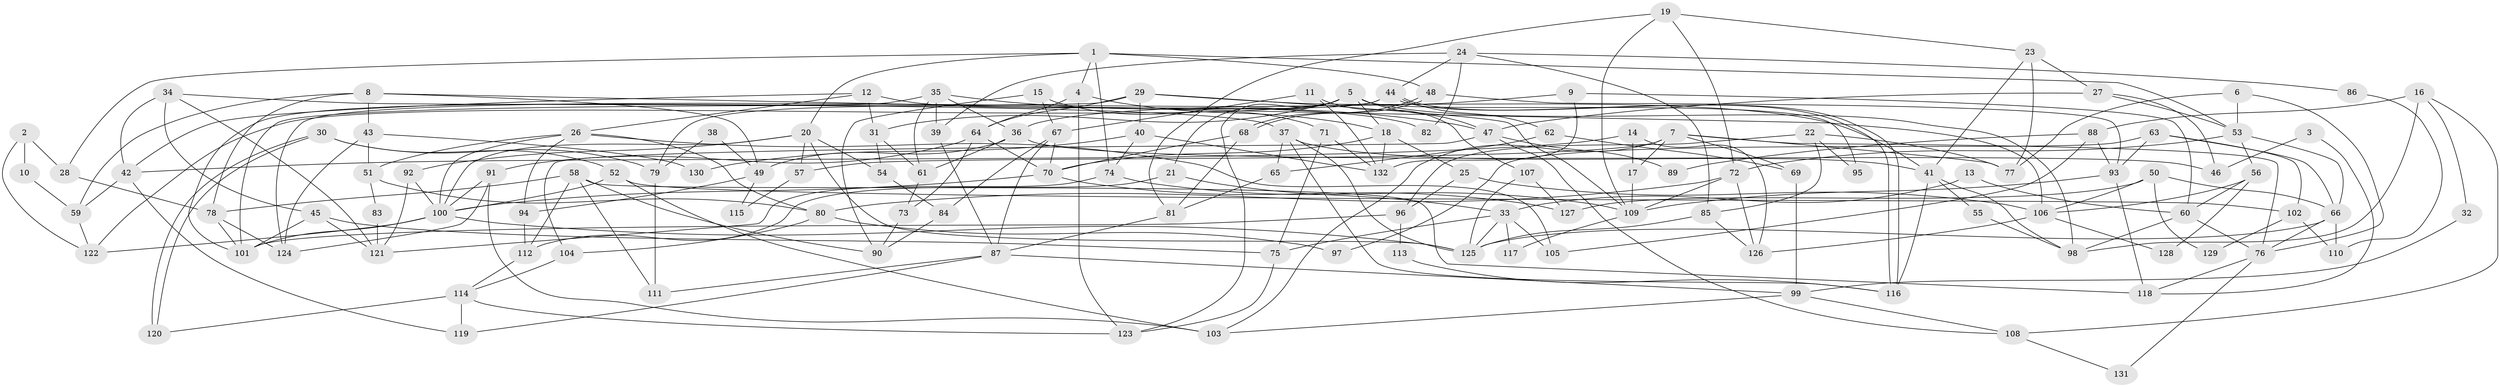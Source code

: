 // coarse degree distribution, {6: 0.11956521739130435, 3: 0.22826086956521738, 2: 0.11956521739130435, 4: 0.2391304347826087, 13: 0.021739130434782608, 9: 0.043478260869565216, 5: 0.13043478260869565, 7: 0.043478260869565216, 8: 0.03260869565217391, 15: 0.010869565217391304, 10: 0.010869565217391304}
// Generated by graph-tools (version 1.1) at 2025/18/03/04/25 18:18:40]
// undirected, 132 vertices, 264 edges
graph export_dot {
graph [start="1"]
  node [color=gray90,style=filled];
  1;
  2;
  3;
  4;
  5;
  6;
  7;
  8;
  9;
  10;
  11;
  12;
  13;
  14;
  15;
  16;
  17;
  18;
  19;
  20;
  21;
  22;
  23;
  24;
  25;
  26;
  27;
  28;
  29;
  30;
  31;
  32;
  33;
  34;
  35;
  36;
  37;
  38;
  39;
  40;
  41;
  42;
  43;
  44;
  45;
  46;
  47;
  48;
  49;
  50;
  51;
  52;
  53;
  54;
  55;
  56;
  57;
  58;
  59;
  60;
  61;
  62;
  63;
  64;
  65;
  66;
  67;
  68;
  69;
  70;
  71;
  72;
  73;
  74;
  75;
  76;
  77;
  78;
  79;
  80;
  81;
  82;
  83;
  84;
  85;
  86;
  87;
  88;
  89;
  90;
  91;
  92;
  93;
  94;
  95;
  96;
  97;
  98;
  99;
  100;
  101;
  102;
  103;
  104;
  105;
  106;
  107;
  108;
  109;
  110;
  111;
  112;
  113;
  114;
  115;
  116;
  117;
  118;
  119;
  120;
  121;
  122;
  123;
  124;
  125;
  126;
  127;
  128;
  129;
  130;
  131;
  132;
  1 -- 48;
  1 -- 4;
  1 -- 20;
  1 -- 28;
  1 -- 53;
  1 -- 74;
  2 -- 122;
  2 -- 28;
  2 -- 10;
  3 -- 46;
  3 -- 118;
  4 -- 123;
  4 -- 64;
  4 -- 18;
  5 -- 122;
  5 -- 18;
  5 -- 21;
  5 -- 31;
  5 -- 47;
  5 -- 95;
  5 -- 98;
  5 -- 123;
  6 -- 76;
  6 -- 77;
  6 -- 53;
  7 -- 17;
  7 -- 76;
  7 -- 57;
  7 -- 69;
  7 -- 77;
  7 -- 103;
  8 -- 106;
  8 -- 78;
  8 -- 43;
  8 -- 49;
  8 -- 59;
  9 -- 36;
  9 -- 132;
  9 -- 60;
  10 -- 59;
  11 -- 107;
  11 -- 67;
  11 -- 132;
  12 -- 42;
  12 -- 26;
  12 -- 31;
  12 -- 82;
  13 -- 60;
  13 -- 33;
  14 -- 126;
  14 -- 42;
  14 -- 17;
  15 -- 71;
  15 -- 67;
  15 -- 90;
  16 -- 108;
  16 -- 98;
  16 -- 32;
  16 -- 88;
  17 -- 109;
  18 -- 132;
  18 -- 25;
  18 -- 70;
  19 -- 23;
  19 -- 109;
  19 -- 72;
  19 -- 81;
  20 -- 100;
  20 -- 54;
  20 -- 57;
  20 -- 92;
  20 -- 125;
  21 -- 112;
  21 -- 33;
  22 -- 77;
  22 -- 85;
  22 -- 95;
  22 -- 96;
  23 -- 27;
  23 -- 41;
  23 -- 77;
  24 -- 39;
  24 -- 44;
  24 -- 82;
  24 -- 85;
  24 -- 86;
  25 -- 96;
  25 -- 106;
  26 -- 100;
  26 -- 80;
  26 -- 51;
  26 -- 94;
  26 -- 105;
  27 -- 47;
  27 -- 53;
  27 -- 46;
  28 -- 78;
  29 -- 109;
  29 -- 41;
  29 -- 40;
  29 -- 64;
  29 -- 101;
  30 -- 120;
  30 -- 120;
  30 -- 79;
  30 -- 52;
  31 -- 54;
  31 -- 61;
  32 -- 99;
  33 -- 125;
  33 -- 75;
  33 -- 105;
  33 -- 117;
  34 -- 121;
  34 -- 37;
  34 -- 42;
  34 -- 45;
  35 -- 101;
  35 -- 47;
  35 -- 36;
  35 -- 39;
  35 -- 61;
  36 -- 61;
  36 -- 46;
  36 -- 49;
  37 -- 41;
  37 -- 125;
  37 -- 65;
  37 -- 116;
  38 -- 49;
  38 -- 79;
  39 -- 87;
  40 -- 74;
  40 -- 130;
  40 -- 132;
  41 -- 116;
  41 -- 98;
  41 -- 55;
  42 -- 119;
  42 -- 59;
  43 -- 124;
  43 -- 51;
  43 -- 130;
  44 -- 124;
  44 -- 116;
  44 -- 116;
  44 -- 62;
  44 -- 79;
  45 -- 101;
  45 -- 75;
  45 -- 121;
  47 -- 104;
  47 -- 89;
  47 -- 108;
  48 -- 93;
  48 -- 68;
  48 -- 68;
  49 -- 94;
  49 -- 115;
  50 -- 66;
  50 -- 106;
  50 -- 127;
  50 -- 129;
  51 -- 80;
  51 -- 83;
  52 -- 103;
  52 -- 100;
  52 -- 102;
  53 -- 56;
  53 -- 66;
  53 -- 72;
  54 -- 84;
  55 -- 98;
  56 -- 106;
  56 -- 60;
  56 -- 128;
  57 -- 115;
  58 -- 90;
  58 -- 118;
  58 -- 78;
  58 -- 111;
  58 -- 112;
  59 -- 122;
  60 -- 76;
  60 -- 98;
  61 -- 73;
  62 -- 65;
  62 -- 69;
  63 -- 66;
  63 -- 93;
  63 -- 97;
  63 -- 102;
  64 -- 91;
  64 -- 70;
  64 -- 73;
  65 -- 81;
  66 -- 125;
  66 -- 76;
  66 -- 110;
  67 -- 84;
  67 -- 70;
  67 -- 87;
  68 -- 70;
  68 -- 81;
  69 -- 99;
  70 -- 100;
  70 -- 127;
  71 -- 75;
  71 -- 132;
  72 -- 80;
  72 -- 109;
  72 -- 126;
  73 -- 90;
  74 -- 121;
  74 -- 109;
  75 -- 123;
  76 -- 118;
  76 -- 131;
  78 -- 101;
  78 -- 124;
  79 -- 111;
  80 -- 97;
  80 -- 104;
  81 -- 87;
  83 -- 121;
  84 -- 90;
  85 -- 125;
  85 -- 126;
  86 -- 110;
  87 -- 99;
  87 -- 111;
  87 -- 119;
  88 -- 105;
  88 -- 89;
  88 -- 93;
  91 -- 100;
  91 -- 103;
  91 -- 124;
  92 -- 100;
  92 -- 121;
  93 -- 109;
  93 -- 118;
  94 -- 112;
  96 -- 101;
  96 -- 113;
  99 -- 103;
  99 -- 108;
  100 -- 101;
  100 -- 122;
  100 -- 125;
  102 -- 110;
  102 -- 129;
  104 -- 114;
  106 -- 126;
  106 -- 128;
  107 -- 125;
  107 -- 127;
  108 -- 131;
  109 -- 117;
  112 -- 114;
  113 -- 116;
  114 -- 123;
  114 -- 119;
  114 -- 120;
}
